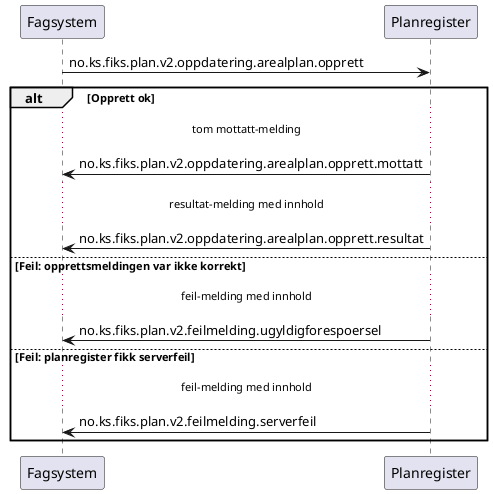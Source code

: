 @startuml

Fagsystem -> Planregister: no.ks.fiks.plan.v2.oppdatering.arealplan.opprett

alt Opprett ok
...tom mottatt-melding...
Fagsystem <- Planregister: no.ks.fiks.plan.v2.oppdatering.arealplan.opprett.mottatt
...resultat-melding med innhold...
Fagsystem <- Planregister: no.ks.fiks.plan.v2.oppdatering.arealplan.opprett.resultat

else Feil: opprettsmeldingen var ikke korrekt
...feil-melding med innhold...

Fagsystem <- Planregister: no.ks.fiks.plan.v2.feilmelding.ugyldigforespoersel

else Feil: planregister fikk serverfeil
...feil-melding med innhold...

Fagsystem <- Planregister: no.ks.fiks.plan.v2.feilmelding.serverfeil

end
@enduml